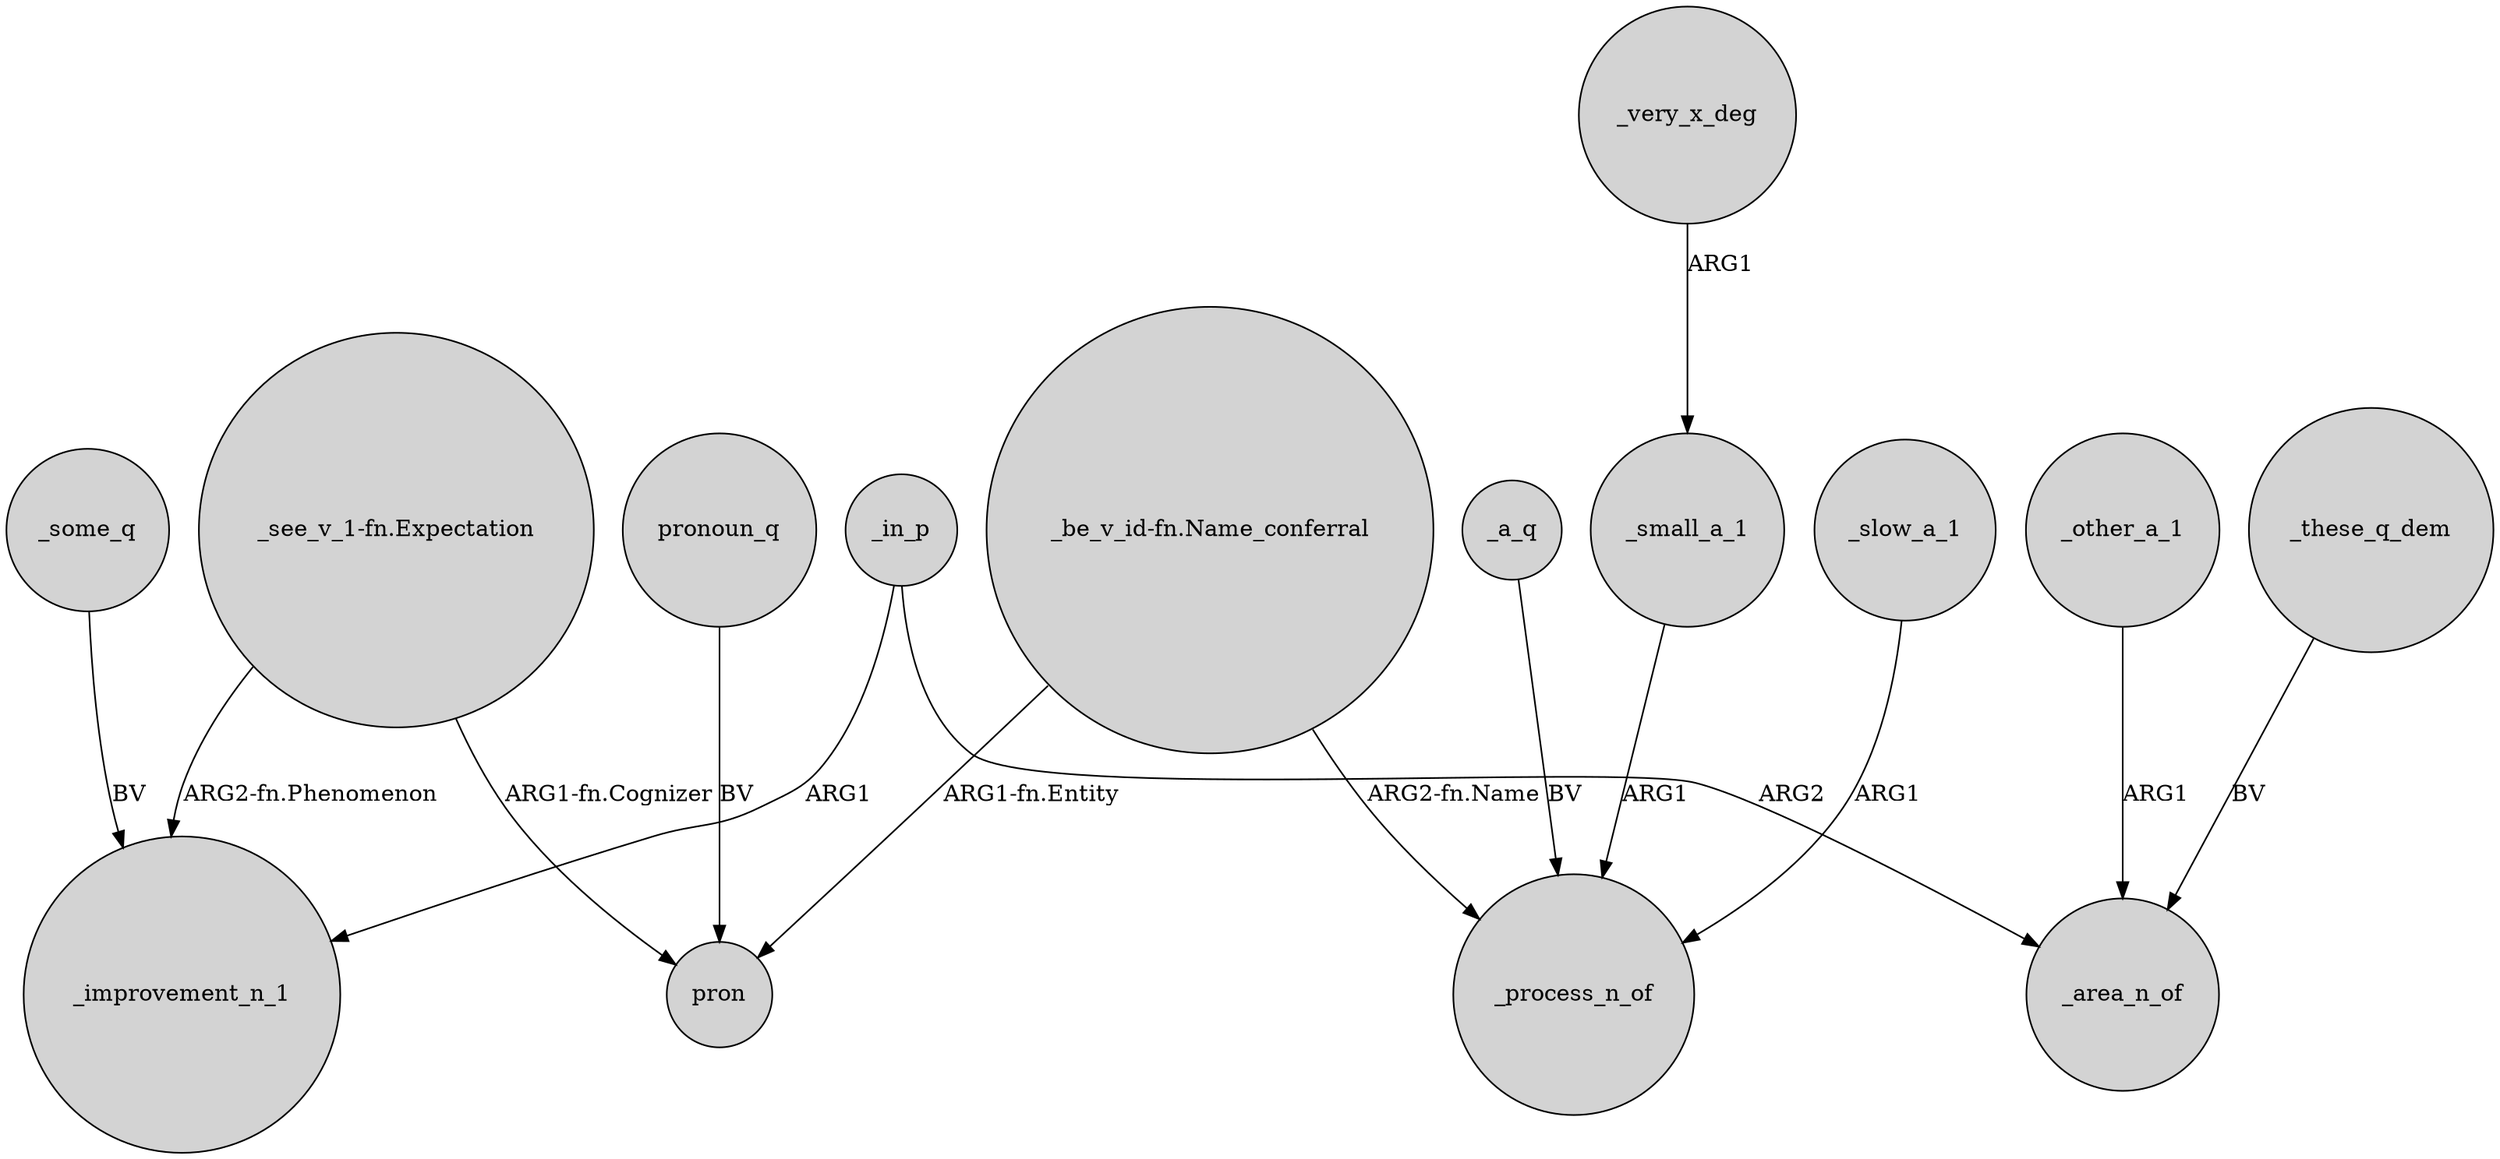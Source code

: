 digraph {
	node [shape=circle style=filled]
	_in_p -> _improvement_n_1 [label=ARG1]
	_other_a_1 -> _area_n_of [label=ARG1]
	_a_q -> _process_n_of [label=BV]
	_very_x_deg -> _small_a_1 [label=ARG1]
	_these_q_dem -> _area_n_of [label=BV]
	_small_a_1 -> _process_n_of [label=ARG1]
	_slow_a_1 -> _process_n_of [label=ARG1]
	"_see_v_1-fn.Expectation" -> _improvement_n_1 [label="ARG2-fn.Phenomenon"]
	_in_p -> _area_n_of [label=ARG2]
	pronoun_q -> pron [label=BV]
	"_be_v_id-fn.Name_conferral" -> pron [label="ARG1-fn.Entity"]
	"_be_v_id-fn.Name_conferral" -> _process_n_of [label="ARG2-fn.Name"]
	"_see_v_1-fn.Expectation" -> pron [label="ARG1-fn.Cognizer"]
	_some_q -> _improvement_n_1 [label=BV]
}
